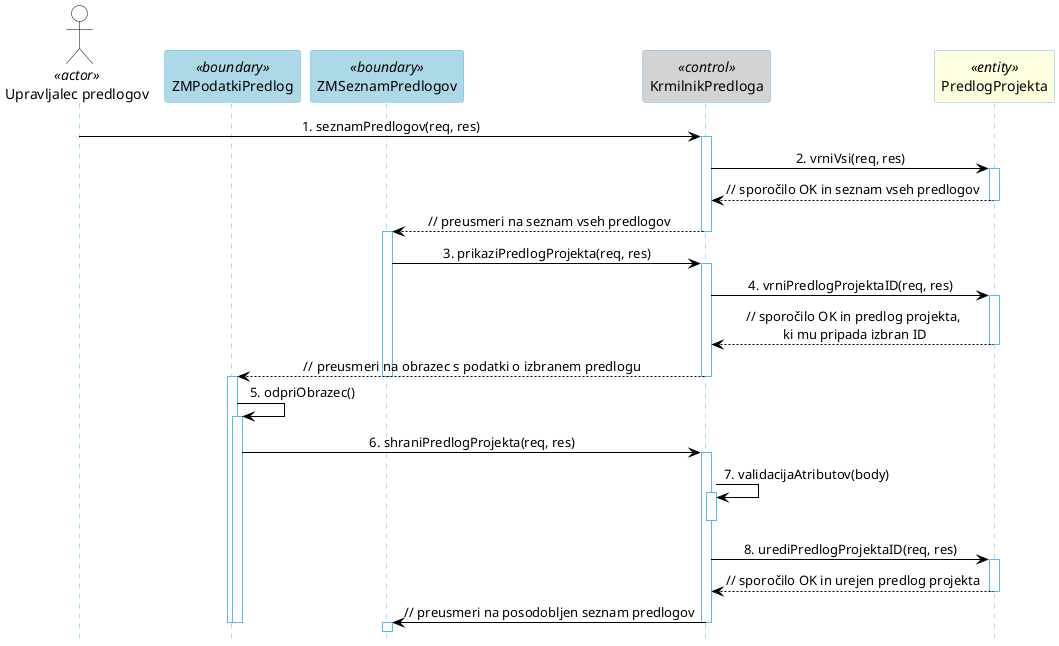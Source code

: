 @startuml
hide footbox

skinparam backgroundcolor transparent
skinparam defaultTextAlignment center
skinparam actorBorderColor black
skinparam actorBackgroundColor white
skinparam arrowColor black  
skinparam sequenceLifeLineBorderColor #5FB8EC
skinparam sequenceParticipantBorderColor #5FB8EC
skinparam sequenceParticipantBackgroundColor white


actor "Upravljalec predlogov" as Prijavljen <<actor>>
participant "ZMPodatkiPredlog" as PodatkiPredlog <<boundary>>  #lightBlue
participant "ZMSeznamPredlogov" as SeznamPredlogov <<boundary>>  #lightBlue
participant "KrmilnikPredloga" as PKrmilnik <<control>> #lightGray
participant “PredlogProjekta” as Predloga <<entity>> #lightYellow

Prijavljen -> PKrmilnik: 1. seznamPredlogov(req, res)
activate PKrmilnik
PKrmilnik -> Predloga: 2. vrniVsi(req, res)
activate Predloga
PKrmilnik <-- Predloga: // sporočilo OK in seznam vseh predlogov
deactivate Predloga
SeznamPredlogov <-- PKrmilnik: // preusmeri na seznam vseh predlogov
deactivate PKrmilnik
activate SeznamPredlogov
SeznamPredlogov -> PKrmilnik: 3. prikaziPredlogProjekta(req, res)
activate PKrmilnik
PKrmilnik -> Predloga: 4. vrniPredlogProjektaID(req, res)
activate Predloga
PKrmilnik <-- Predloga: // sporočilo OK in predlog projekta,\n ki mu pripada izbran ID
deactivate Predloga
PodatkiPredlog <-- PKrmilnik: // preusmeri na obrazec s podatki o izbranem predlogu
deactivate PKrmilnik
deactivate SeznamPredlogov
activate PodatkiPredlog
PodatkiPredlog -> PodatkiPredlog: 5. odpriObrazec()
activate PodatkiPredlog
PodatkiPredlog -> PKrmilnik: 6. shraniPredlogProjekta(req, res)
activate PKrmilnik
PKrmilnik -> PKrmilnik: 7. validacijaAtributov(body)
activate PKrmilnik
deactivate PKrmilnik
PKrmilnik -> Predloga: 8. urediPredlogProjektaID(req, res)
activate Predloga
PKrmilnik <-- Predloga: // sporočilo OK in urejen predlog projekta
deactivate Predloga
SeznamPredlogov <- PKrmilnik: // preusmeri na posodobljen seznam predlogov
deactivate PKrmilnik
deactivate PodatkiPredlog
deactivate PodatkiPredlog
activate SeznamPredlogov
@enduml